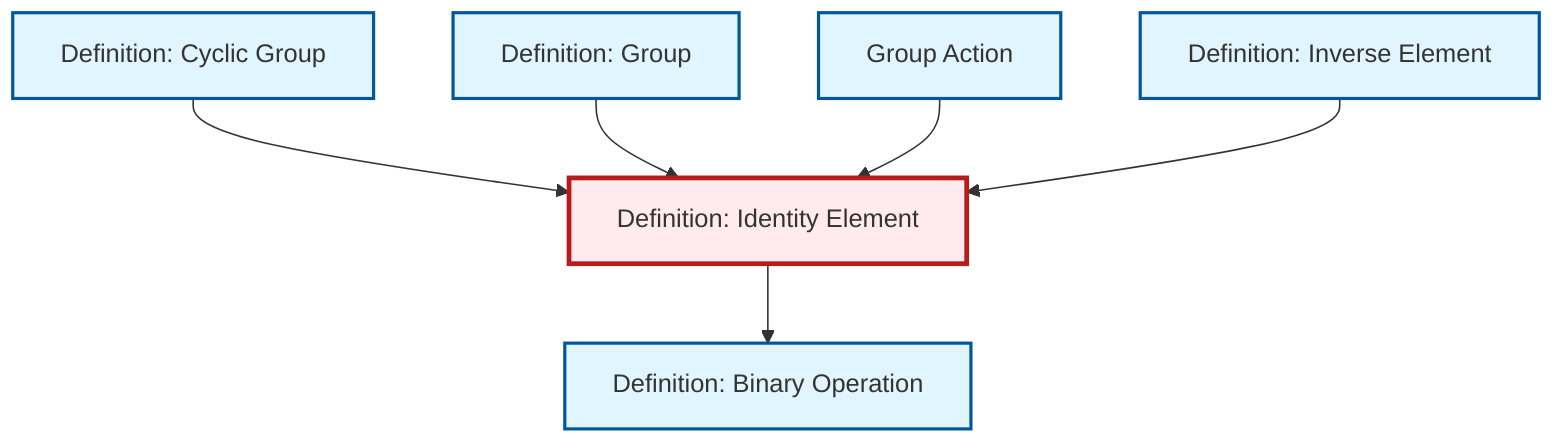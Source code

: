 graph TD
    classDef definition fill:#e1f5fe,stroke:#01579b,stroke-width:2px
    classDef theorem fill:#f3e5f5,stroke:#4a148c,stroke-width:2px
    classDef axiom fill:#fff3e0,stroke:#e65100,stroke-width:2px
    classDef example fill:#e8f5e9,stroke:#1b5e20,stroke-width:2px
    classDef current fill:#ffebee,stroke:#b71c1c,stroke-width:3px
    def-binary-operation["Definition: Binary Operation"]:::definition
    def-cyclic-group["Definition: Cyclic Group"]:::definition
    def-group["Definition: Group"]:::definition
    def-identity-element["Definition: Identity Element"]:::definition
    def-group-action["Group Action"]:::definition
    def-inverse-element["Definition: Inverse Element"]:::definition
    def-identity-element --> def-binary-operation
    def-cyclic-group --> def-identity-element
    def-group --> def-identity-element
    def-group-action --> def-identity-element
    def-inverse-element --> def-identity-element
    class def-identity-element current
